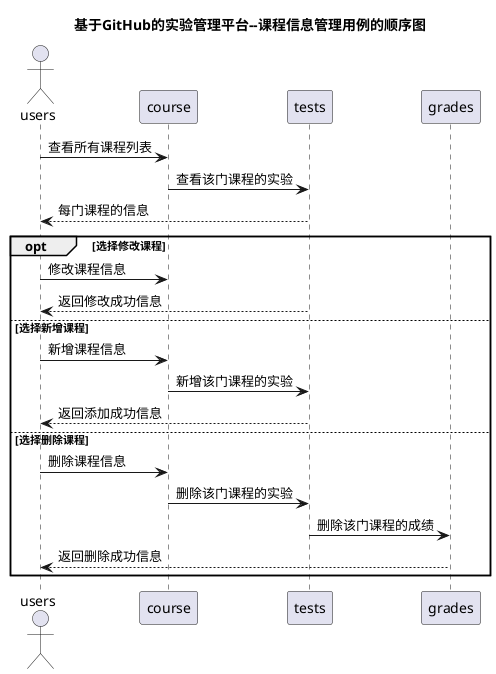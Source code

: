 @startuml
title 基于GitHub的实验管理平台--课程信息管理用例的顺序图
actor users
users -> course: 查看所有课程列表
course -> tests:查看该门课程的实验
tests --> users:每门课程的信息
opt 选择修改课程
    users -> course:修改课程信息
    tests --> users: 返回修改成功信息
else 选择新增课程
    users -> course:新增课程信息
    course -> tests:新增该门课程的实验
    tests --> users: 返回添加成功信息
else 选择删除课程
    users -> course:删除课程信息
    course -> tests:删除该门课程的实验
    tests -> grades:删除该门课程的成绩
    grades --> users: 返回删除成功信息
end

@enduml